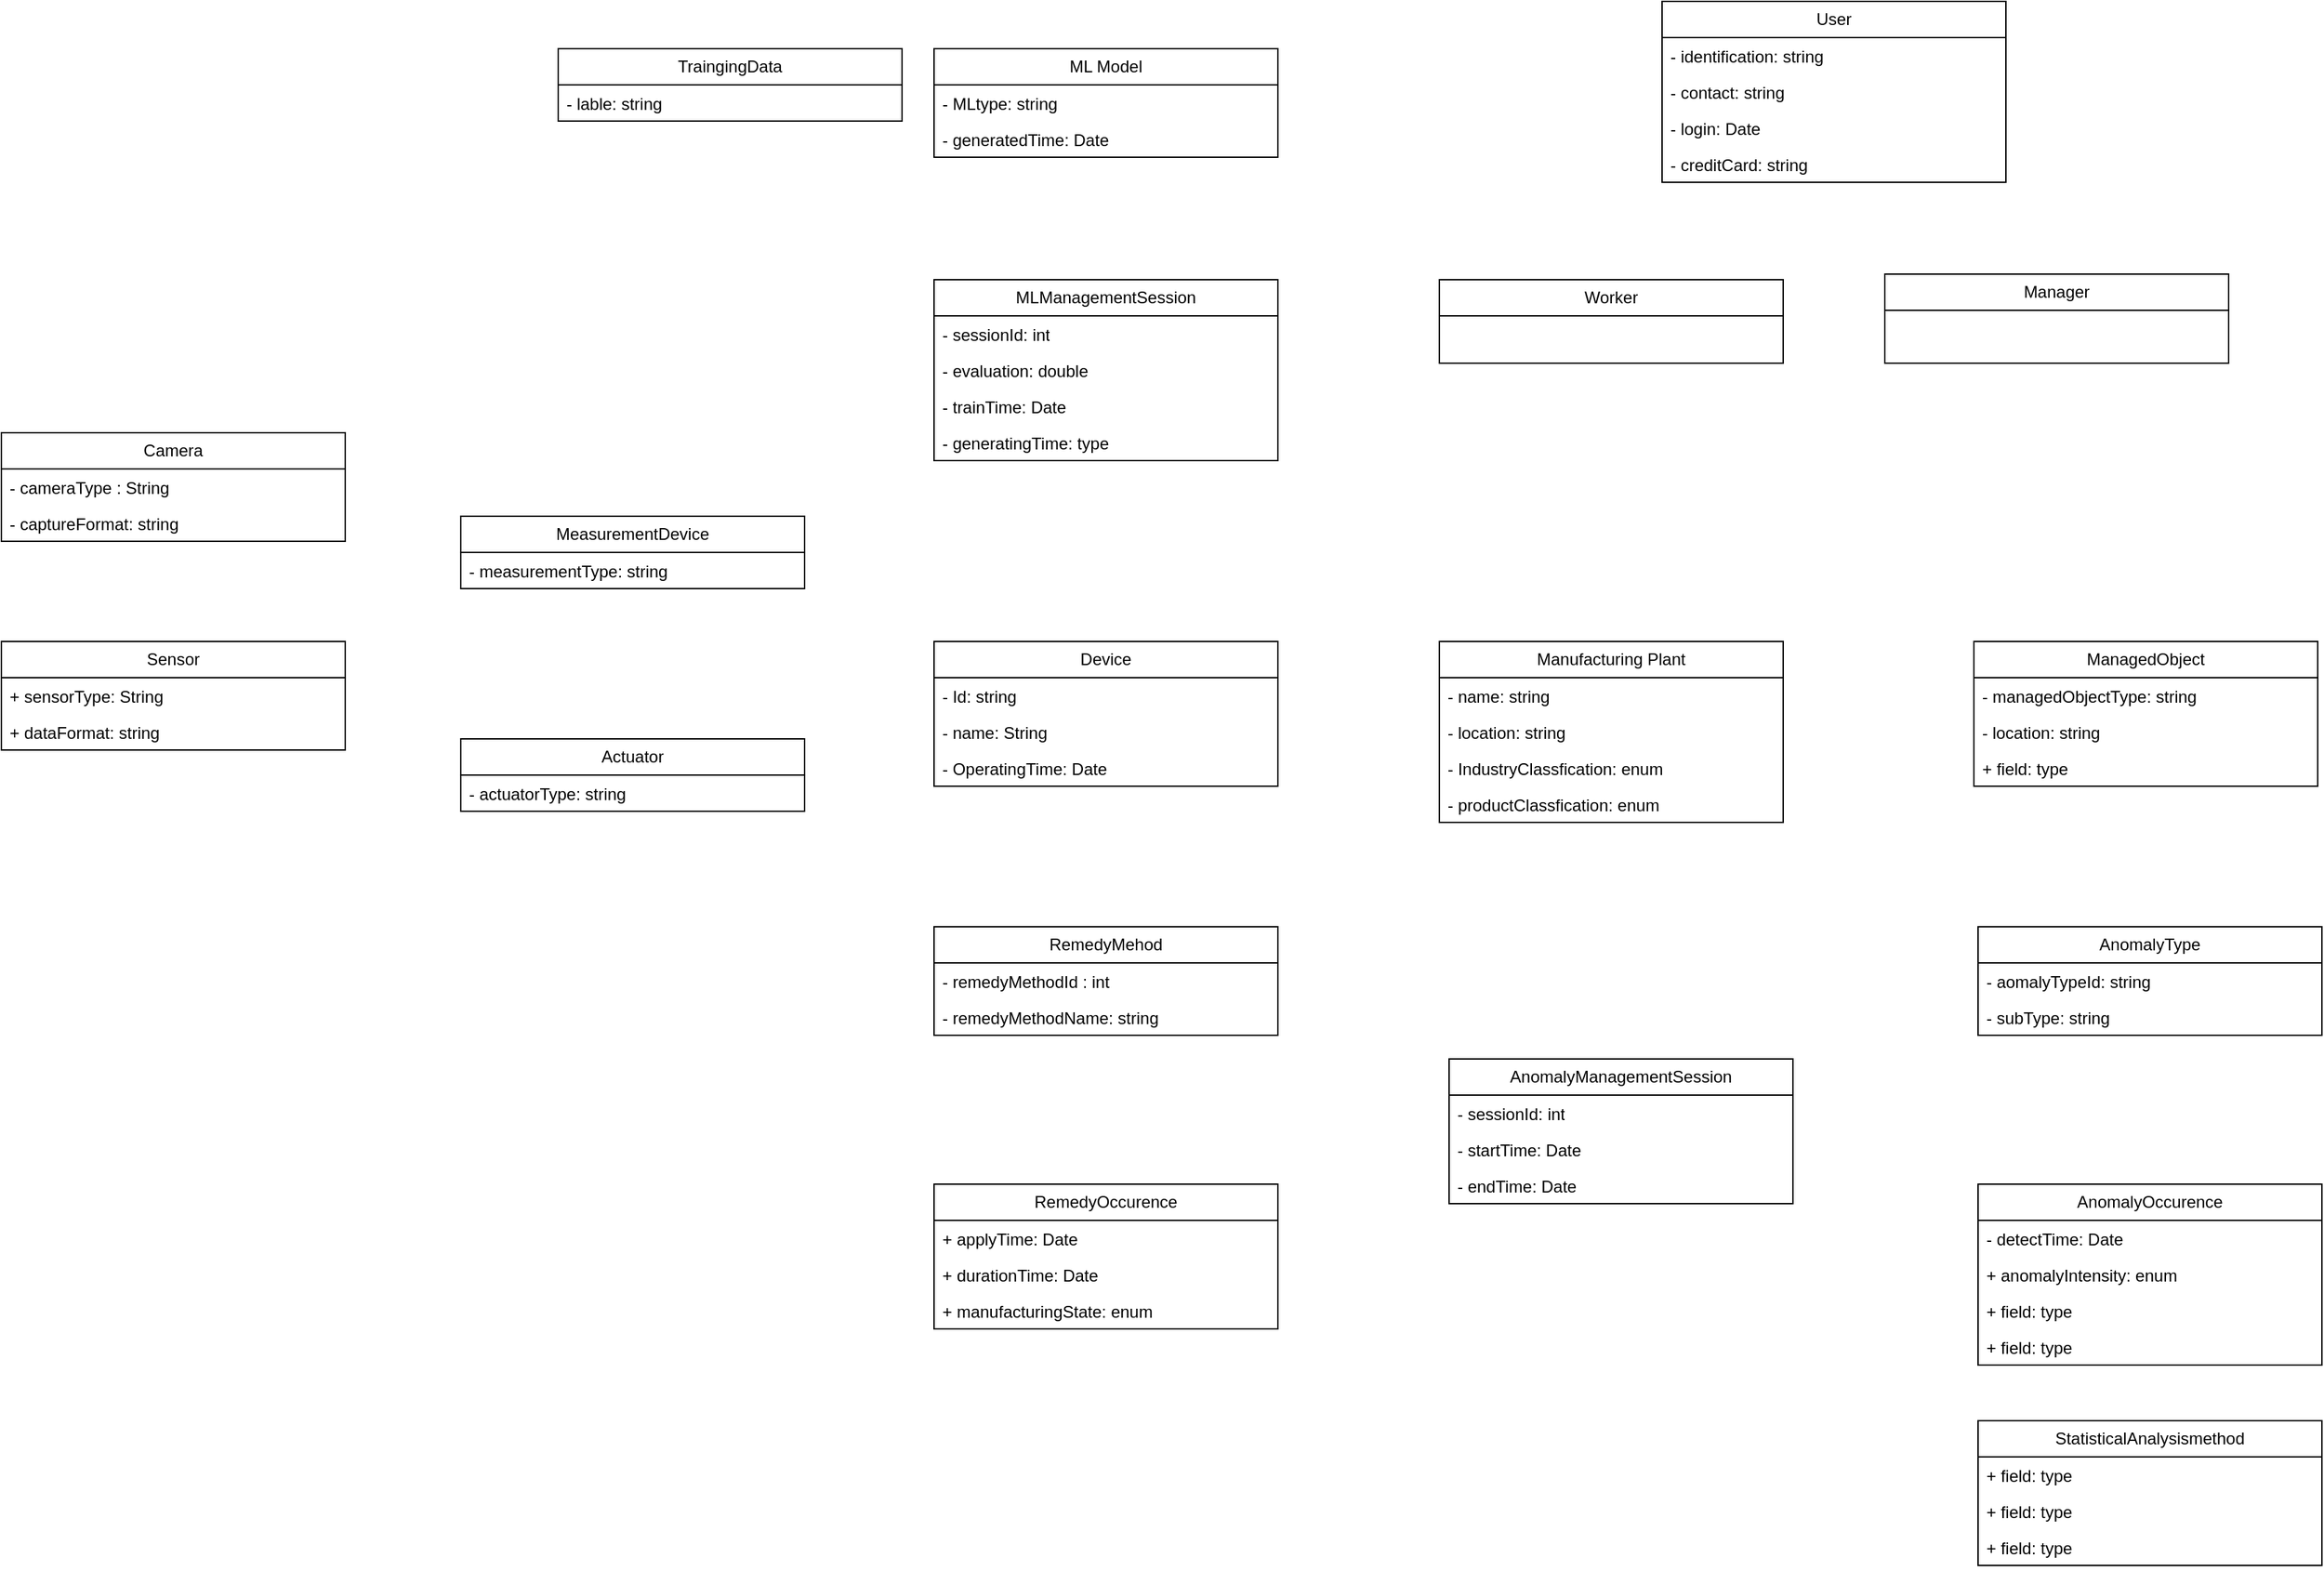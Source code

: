 <mxfile version="21.1.8" type="github">
  <diagram name="페이지-1" id="Eus2CIyO7c51uoO3_Tom">
    <mxGraphModel dx="1423" dy="1803" grid="1" gridSize="10" guides="1" tooltips="1" connect="1" arrows="1" fold="1" page="1" pageScale="1" pageWidth="827" pageHeight="1169" math="0" shadow="0">
      <root>
        <mxCell id="0" />
        <mxCell id="1" parent="0" />
        <mxCell id="gLREQ3NUGpqIkdflZNF1-84" value="Manufacturing Plant" style="swimlane;fontStyle=0;childLayout=stackLayout;horizontal=1;startSize=26;fillColor=none;horizontalStack=0;resizeParent=1;resizeParentMax=0;resizeLast=0;collapsible=1;marginBottom=0;whiteSpace=wrap;html=1;" vertex="1" parent="1">
          <mxGeometry x="343" y="380" width="247" height="130" as="geometry" />
        </mxCell>
        <mxCell id="gLREQ3NUGpqIkdflZNF1-85" value="- name: string" style="text;strokeColor=none;fillColor=none;align=left;verticalAlign=top;spacingLeft=4;spacingRight=4;overflow=hidden;rotatable=0;points=[[0,0.5],[1,0.5]];portConstraint=eastwest;whiteSpace=wrap;html=1;" vertex="1" parent="gLREQ3NUGpqIkdflZNF1-84">
          <mxGeometry y="26" width="247" height="26" as="geometry" />
        </mxCell>
        <mxCell id="gLREQ3NUGpqIkdflZNF1-86" value="- location: string" style="text;strokeColor=none;fillColor=none;align=left;verticalAlign=top;spacingLeft=4;spacingRight=4;overflow=hidden;rotatable=0;points=[[0,0.5],[1,0.5]];portConstraint=eastwest;whiteSpace=wrap;html=1;" vertex="1" parent="gLREQ3NUGpqIkdflZNF1-84">
          <mxGeometry y="52" width="247" height="26" as="geometry" />
        </mxCell>
        <mxCell id="gLREQ3NUGpqIkdflZNF1-87" value="- IndustryClassfication: enum" style="text;strokeColor=none;fillColor=none;align=left;verticalAlign=top;spacingLeft=4;spacingRight=4;overflow=hidden;rotatable=0;points=[[0,0.5],[1,0.5]];portConstraint=eastwest;whiteSpace=wrap;html=1;" vertex="1" parent="gLREQ3NUGpqIkdflZNF1-84">
          <mxGeometry y="78" width="247" height="26" as="geometry" />
        </mxCell>
        <mxCell id="gLREQ3NUGpqIkdflZNF1-175" value="- productClassfication: enum" style="text;strokeColor=none;fillColor=none;align=left;verticalAlign=top;spacingLeft=4;spacingRight=4;overflow=hidden;rotatable=0;points=[[0,0.5],[1,0.5]];portConstraint=eastwest;whiteSpace=wrap;html=1;" vertex="1" parent="gLREQ3NUGpqIkdflZNF1-84">
          <mxGeometry y="104" width="247" height="26" as="geometry" />
        </mxCell>
        <mxCell id="gLREQ3NUGpqIkdflZNF1-92" value="AnomalyManagementSession" style="swimlane;fontStyle=0;childLayout=stackLayout;horizontal=1;startSize=26;fillColor=none;horizontalStack=0;resizeParent=1;resizeParentMax=0;resizeLast=0;collapsible=1;marginBottom=0;whiteSpace=wrap;html=1;" vertex="1" parent="1">
          <mxGeometry x="350" y="680" width="247" height="104" as="geometry" />
        </mxCell>
        <mxCell id="gLREQ3NUGpqIkdflZNF1-172" value="- sessionId: int" style="text;strokeColor=none;fillColor=none;align=left;verticalAlign=top;spacingLeft=4;spacingRight=4;overflow=hidden;rotatable=0;points=[[0,0.5],[1,0.5]];portConstraint=eastwest;whiteSpace=wrap;html=1;" vertex="1" parent="gLREQ3NUGpqIkdflZNF1-92">
          <mxGeometry y="26" width="247" height="26" as="geometry" />
        </mxCell>
        <mxCell id="gLREQ3NUGpqIkdflZNF1-93" value="- startTime: Date" style="text;strokeColor=none;fillColor=none;align=left;verticalAlign=top;spacingLeft=4;spacingRight=4;overflow=hidden;rotatable=0;points=[[0,0.5],[1,0.5]];portConstraint=eastwest;whiteSpace=wrap;html=1;" vertex="1" parent="gLREQ3NUGpqIkdflZNF1-92">
          <mxGeometry y="52" width="247" height="26" as="geometry" />
        </mxCell>
        <mxCell id="gLREQ3NUGpqIkdflZNF1-94" value="- endTime: Date" style="text;strokeColor=none;fillColor=none;align=left;verticalAlign=top;spacingLeft=4;spacingRight=4;overflow=hidden;rotatable=0;points=[[0,0.5],[1,0.5]];portConstraint=eastwest;whiteSpace=wrap;html=1;" vertex="1" parent="gLREQ3NUGpqIkdflZNF1-92">
          <mxGeometry y="78" width="247" height="26" as="geometry" />
        </mxCell>
        <mxCell id="gLREQ3NUGpqIkdflZNF1-96" value="Device" style="swimlane;fontStyle=0;childLayout=stackLayout;horizontal=1;startSize=26;fillColor=none;horizontalStack=0;resizeParent=1;resizeParentMax=0;resizeLast=0;collapsible=1;marginBottom=0;whiteSpace=wrap;html=1;" vertex="1" parent="1">
          <mxGeometry x="-20" y="380" width="247" height="104" as="geometry" />
        </mxCell>
        <mxCell id="gLREQ3NUGpqIkdflZNF1-97" value="- Id: string" style="text;strokeColor=none;fillColor=none;align=left;verticalAlign=top;spacingLeft=4;spacingRight=4;overflow=hidden;rotatable=0;points=[[0,0.5],[1,0.5]];portConstraint=eastwest;whiteSpace=wrap;html=1;" vertex="1" parent="gLREQ3NUGpqIkdflZNF1-96">
          <mxGeometry y="26" width="247" height="26" as="geometry" />
        </mxCell>
        <mxCell id="gLREQ3NUGpqIkdflZNF1-98" value="- name: String" style="text;strokeColor=none;fillColor=none;align=left;verticalAlign=top;spacingLeft=4;spacingRight=4;overflow=hidden;rotatable=0;points=[[0,0.5],[1,0.5]];portConstraint=eastwest;whiteSpace=wrap;html=1;" vertex="1" parent="gLREQ3NUGpqIkdflZNF1-96">
          <mxGeometry y="52" width="247" height="26" as="geometry" />
        </mxCell>
        <mxCell id="gLREQ3NUGpqIkdflZNF1-99" value="- OperatingTime: Date" style="text;strokeColor=none;fillColor=none;align=left;verticalAlign=top;spacingLeft=4;spacingRight=4;overflow=hidden;rotatable=0;points=[[0,0.5],[1,0.5]];portConstraint=eastwest;whiteSpace=wrap;html=1;" vertex="1" parent="gLREQ3NUGpqIkdflZNF1-96">
          <mxGeometry y="78" width="247" height="26" as="geometry" />
        </mxCell>
        <mxCell id="gLREQ3NUGpqIkdflZNF1-100" value="MeasurementDevice" style="swimlane;fontStyle=0;childLayout=stackLayout;horizontal=1;startSize=26;fillColor=none;horizontalStack=0;resizeParent=1;resizeParentMax=0;resizeLast=0;collapsible=1;marginBottom=0;whiteSpace=wrap;html=1;" vertex="1" parent="1">
          <mxGeometry x="-360" y="290" width="247" height="52" as="geometry" />
        </mxCell>
        <mxCell id="gLREQ3NUGpqIkdflZNF1-101" value="- measurementType: string" style="text;strokeColor=none;fillColor=none;align=left;verticalAlign=top;spacingLeft=4;spacingRight=4;overflow=hidden;rotatable=0;points=[[0,0.5],[1,0.5]];portConstraint=eastwest;whiteSpace=wrap;html=1;" vertex="1" parent="gLREQ3NUGpqIkdflZNF1-100">
          <mxGeometry y="26" width="247" height="26" as="geometry" />
        </mxCell>
        <mxCell id="gLREQ3NUGpqIkdflZNF1-104" value="Actuator" style="swimlane;fontStyle=0;childLayout=stackLayout;horizontal=1;startSize=26;fillColor=none;horizontalStack=0;resizeParent=1;resizeParentMax=0;resizeLast=0;collapsible=1;marginBottom=0;whiteSpace=wrap;html=1;" vertex="1" parent="1">
          <mxGeometry x="-360" y="450" width="247" height="52" as="geometry" />
        </mxCell>
        <mxCell id="gLREQ3NUGpqIkdflZNF1-105" value="- actuatorType: string" style="text;strokeColor=none;fillColor=none;align=left;verticalAlign=top;spacingLeft=4;spacingRight=4;overflow=hidden;rotatable=0;points=[[0,0.5],[1,0.5]];portConstraint=eastwest;whiteSpace=wrap;html=1;" vertex="1" parent="gLREQ3NUGpqIkdflZNF1-104">
          <mxGeometry y="26" width="247" height="26" as="geometry" />
        </mxCell>
        <mxCell id="gLREQ3NUGpqIkdflZNF1-108" value="Camera" style="swimlane;fontStyle=0;childLayout=stackLayout;horizontal=1;startSize=26;fillColor=none;horizontalStack=0;resizeParent=1;resizeParentMax=0;resizeLast=0;collapsible=1;marginBottom=0;whiteSpace=wrap;html=1;" vertex="1" parent="1">
          <mxGeometry x="-690" y="230" width="247" height="78" as="geometry" />
        </mxCell>
        <mxCell id="gLREQ3NUGpqIkdflZNF1-109" value="- cameraType : String" style="text;strokeColor=none;fillColor=none;align=left;verticalAlign=top;spacingLeft=4;spacingRight=4;overflow=hidden;rotatable=0;points=[[0,0.5],[1,0.5]];portConstraint=eastwest;whiteSpace=wrap;html=1;" vertex="1" parent="gLREQ3NUGpqIkdflZNF1-108">
          <mxGeometry y="26" width="247" height="26" as="geometry" />
        </mxCell>
        <mxCell id="gLREQ3NUGpqIkdflZNF1-110" value="- captureFormat: string" style="text;strokeColor=none;fillColor=none;align=left;verticalAlign=top;spacingLeft=4;spacingRight=4;overflow=hidden;rotatable=0;points=[[0,0.5],[1,0.5]];portConstraint=eastwest;whiteSpace=wrap;html=1;" vertex="1" parent="gLREQ3NUGpqIkdflZNF1-108">
          <mxGeometry y="52" width="247" height="26" as="geometry" />
        </mxCell>
        <mxCell id="gLREQ3NUGpqIkdflZNF1-112" value="Sensor" style="swimlane;fontStyle=0;childLayout=stackLayout;horizontal=1;startSize=26;fillColor=none;horizontalStack=0;resizeParent=1;resizeParentMax=0;resizeLast=0;collapsible=1;marginBottom=0;whiteSpace=wrap;html=1;" vertex="1" parent="1">
          <mxGeometry x="-690" y="380" width="247" height="78" as="geometry" />
        </mxCell>
        <mxCell id="gLREQ3NUGpqIkdflZNF1-113" value="+ sensorType: String" style="text;strokeColor=none;fillColor=none;align=left;verticalAlign=top;spacingLeft=4;spacingRight=4;overflow=hidden;rotatable=0;points=[[0,0.5],[1,0.5]];portConstraint=eastwest;whiteSpace=wrap;html=1;" vertex="1" parent="gLREQ3NUGpqIkdflZNF1-112">
          <mxGeometry y="26" width="247" height="26" as="geometry" />
        </mxCell>
        <mxCell id="gLREQ3NUGpqIkdflZNF1-115" value="+ dataFormat: string" style="text;strokeColor=none;fillColor=none;align=left;verticalAlign=top;spacingLeft=4;spacingRight=4;overflow=hidden;rotatable=0;points=[[0,0.5],[1,0.5]];portConstraint=eastwest;whiteSpace=wrap;html=1;" vertex="1" parent="gLREQ3NUGpqIkdflZNF1-112">
          <mxGeometry y="52" width="247" height="26" as="geometry" />
        </mxCell>
        <mxCell id="gLREQ3NUGpqIkdflZNF1-116" value="AnomalyType" style="swimlane;fontStyle=0;childLayout=stackLayout;horizontal=1;startSize=26;fillColor=none;horizontalStack=0;resizeParent=1;resizeParentMax=0;resizeLast=0;collapsible=1;marginBottom=0;whiteSpace=wrap;html=1;" vertex="1" parent="1">
          <mxGeometry x="730" y="585" width="247" height="78" as="geometry" />
        </mxCell>
        <mxCell id="gLREQ3NUGpqIkdflZNF1-117" value="- aomalyTypeId: string" style="text;strokeColor=none;fillColor=none;align=left;verticalAlign=top;spacingLeft=4;spacingRight=4;overflow=hidden;rotatable=0;points=[[0,0.5],[1,0.5]];portConstraint=eastwest;whiteSpace=wrap;html=1;" vertex="1" parent="gLREQ3NUGpqIkdflZNF1-116">
          <mxGeometry y="26" width="247" height="26" as="geometry" />
        </mxCell>
        <mxCell id="gLREQ3NUGpqIkdflZNF1-118" value="- subType: string" style="text;strokeColor=none;fillColor=none;align=left;verticalAlign=top;spacingLeft=4;spacingRight=4;overflow=hidden;rotatable=0;points=[[0,0.5],[1,0.5]];portConstraint=eastwest;whiteSpace=wrap;html=1;" vertex="1" parent="gLREQ3NUGpqIkdflZNF1-116">
          <mxGeometry y="52" width="247" height="26" as="geometry" />
        </mxCell>
        <mxCell id="gLREQ3NUGpqIkdflZNF1-120" value="AnomalyOccurence" style="swimlane;fontStyle=0;childLayout=stackLayout;horizontal=1;startSize=26;fillColor=none;horizontalStack=0;resizeParent=1;resizeParentMax=0;resizeLast=0;collapsible=1;marginBottom=0;whiteSpace=wrap;html=1;" vertex="1" parent="1">
          <mxGeometry x="730" y="770" width="247" height="130" as="geometry" />
        </mxCell>
        <mxCell id="gLREQ3NUGpqIkdflZNF1-173" value="- detectTime: Date" style="text;strokeColor=none;fillColor=none;align=left;verticalAlign=top;spacingLeft=4;spacingRight=4;overflow=hidden;rotatable=0;points=[[0,0.5],[1,0.5]];portConstraint=eastwest;whiteSpace=wrap;html=1;" vertex="1" parent="gLREQ3NUGpqIkdflZNF1-120">
          <mxGeometry y="26" width="247" height="26" as="geometry" />
        </mxCell>
        <mxCell id="gLREQ3NUGpqIkdflZNF1-121" value="+ anomalyIntensity: enum" style="text;strokeColor=none;fillColor=none;align=left;verticalAlign=top;spacingLeft=4;spacingRight=4;overflow=hidden;rotatable=0;points=[[0,0.5],[1,0.5]];portConstraint=eastwest;whiteSpace=wrap;html=1;" vertex="1" parent="gLREQ3NUGpqIkdflZNF1-120">
          <mxGeometry y="52" width="247" height="26" as="geometry" />
        </mxCell>
        <mxCell id="gLREQ3NUGpqIkdflZNF1-122" value="+ field: type" style="text;strokeColor=none;fillColor=none;align=left;verticalAlign=top;spacingLeft=4;spacingRight=4;overflow=hidden;rotatable=0;points=[[0,0.5],[1,0.5]];portConstraint=eastwest;whiteSpace=wrap;html=1;" vertex="1" parent="gLREQ3NUGpqIkdflZNF1-120">
          <mxGeometry y="78" width="247" height="26" as="geometry" />
        </mxCell>
        <mxCell id="gLREQ3NUGpqIkdflZNF1-123" value="+ field: type" style="text;strokeColor=none;fillColor=none;align=left;verticalAlign=top;spacingLeft=4;spacingRight=4;overflow=hidden;rotatable=0;points=[[0,0.5],[1,0.5]];portConstraint=eastwest;whiteSpace=wrap;html=1;" vertex="1" parent="gLREQ3NUGpqIkdflZNF1-120">
          <mxGeometry y="104" width="247" height="26" as="geometry" />
        </mxCell>
        <mxCell id="gLREQ3NUGpqIkdflZNF1-125" value="RemedyOccurence" style="swimlane;fontStyle=0;childLayout=stackLayout;horizontal=1;startSize=26;fillColor=none;horizontalStack=0;resizeParent=1;resizeParentMax=0;resizeLast=0;collapsible=1;marginBottom=0;whiteSpace=wrap;html=1;" vertex="1" parent="1">
          <mxGeometry x="-20" y="770" width="247" height="104" as="geometry" />
        </mxCell>
        <mxCell id="gLREQ3NUGpqIkdflZNF1-126" value="+ applyTime: Date" style="text;strokeColor=none;fillColor=none;align=left;verticalAlign=top;spacingLeft=4;spacingRight=4;overflow=hidden;rotatable=0;points=[[0,0.5],[1,0.5]];portConstraint=eastwest;whiteSpace=wrap;html=1;" vertex="1" parent="gLREQ3NUGpqIkdflZNF1-125">
          <mxGeometry y="26" width="247" height="26" as="geometry" />
        </mxCell>
        <mxCell id="gLREQ3NUGpqIkdflZNF1-178" value="+ durationTime: Date" style="text;strokeColor=none;fillColor=none;align=left;verticalAlign=top;spacingLeft=4;spacingRight=4;overflow=hidden;rotatable=0;points=[[0,0.5],[1,0.5]];portConstraint=eastwest;whiteSpace=wrap;html=1;" vertex="1" parent="gLREQ3NUGpqIkdflZNF1-125">
          <mxGeometry y="52" width="247" height="26" as="geometry" />
        </mxCell>
        <mxCell id="gLREQ3NUGpqIkdflZNF1-127" value="+ manufacturingState: enum" style="text;strokeColor=none;fillColor=none;align=left;verticalAlign=top;spacingLeft=4;spacingRight=4;overflow=hidden;rotatable=0;points=[[0,0.5],[1,0.5]];portConstraint=eastwest;whiteSpace=wrap;html=1;" vertex="1" parent="gLREQ3NUGpqIkdflZNF1-125">
          <mxGeometry y="78" width="247" height="26" as="geometry" />
        </mxCell>
        <mxCell id="gLREQ3NUGpqIkdflZNF1-129" value="RemedyMehod" style="swimlane;fontStyle=0;childLayout=stackLayout;horizontal=1;startSize=26;fillColor=none;horizontalStack=0;resizeParent=1;resizeParentMax=0;resizeLast=0;collapsible=1;marginBottom=0;whiteSpace=wrap;html=1;" vertex="1" parent="1">
          <mxGeometry x="-20" y="585" width="247" height="78" as="geometry" />
        </mxCell>
        <mxCell id="gLREQ3NUGpqIkdflZNF1-130" value="- remedyMethodId : int" style="text;strokeColor=none;fillColor=none;align=left;verticalAlign=top;spacingLeft=4;spacingRight=4;overflow=hidden;rotatable=0;points=[[0,0.5],[1,0.5]];portConstraint=eastwest;whiteSpace=wrap;html=1;" vertex="1" parent="gLREQ3NUGpqIkdflZNF1-129">
          <mxGeometry y="26" width="247" height="26" as="geometry" />
        </mxCell>
        <mxCell id="gLREQ3NUGpqIkdflZNF1-131" value="- remedyMethodName: string" style="text;strokeColor=none;fillColor=none;align=left;verticalAlign=top;spacingLeft=4;spacingRight=4;overflow=hidden;rotatable=0;points=[[0,0.5],[1,0.5]];portConstraint=eastwest;whiteSpace=wrap;html=1;" vertex="1" parent="gLREQ3NUGpqIkdflZNF1-129">
          <mxGeometry y="52" width="247" height="26" as="geometry" />
        </mxCell>
        <mxCell id="gLREQ3NUGpqIkdflZNF1-134" value="Worker" style="swimlane;fontStyle=0;childLayout=stackLayout;horizontal=1;startSize=26;fillColor=none;horizontalStack=0;resizeParent=1;resizeParentMax=0;resizeLast=0;collapsible=1;marginBottom=0;whiteSpace=wrap;html=1;" vertex="1" parent="1">
          <mxGeometry x="343" y="120" width="247" height="60" as="geometry" />
        </mxCell>
        <mxCell id="gLREQ3NUGpqIkdflZNF1-138" value="Manager" style="swimlane;fontStyle=0;childLayout=stackLayout;horizontal=1;startSize=26;fillColor=none;horizontalStack=0;resizeParent=1;resizeParentMax=0;resizeLast=0;collapsible=1;marginBottom=0;whiteSpace=wrap;html=1;" vertex="1" parent="1">
          <mxGeometry x="663" y="116" width="247" height="64" as="geometry" />
        </mxCell>
        <mxCell id="gLREQ3NUGpqIkdflZNF1-142" value="User" style="swimlane;fontStyle=0;childLayout=stackLayout;horizontal=1;startSize=26;fillColor=none;horizontalStack=0;resizeParent=1;resizeParentMax=0;resizeLast=0;collapsible=1;marginBottom=0;whiteSpace=wrap;html=1;" vertex="1" parent="1">
          <mxGeometry x="503" y="-80" width="247" height="130" as="geometry" />
        </mxCell>
        <mxCell id="gLREQ3NUGpqIkdflZNF1-143" value="- identification: string" style="text;strokeColor=none;fillColor=none;align=left;verticalAlign=top;spacingLeft=4;spacingRight=4;overflow=hidden;rotatable=0;points=[[0,0.5],[1,0.5]];portConstraint=eastwest;whiteSpace=wrap;html=1;" vertex="1" parent="gLREQ3NUGpqIkdflZNF1-142">
          <mxGeometry y="26" width="247" height="26" as="geometry" />
        </mxCell>
        <mxCell id="gLREQ3NUGpqIkdflZNF1-144" value="- contact: string" style="text;strokeColor=none;fillColor=none;align=left;verticalAlign=top;spacingLeft=4;spacingRight=4;overflow=hidden;rotatable=0;points=[[0,0.5],[1,0.5]];portConstraint=eastwest;whiteSpace=wrap;html=1;" vertex="1" parent="gLREQ3NUGpqIkdflZNF1-142">
          <mxGeometry y="52" width="247" height="26" as="geometry" />
        </mxCell>
        <mxCell id="gLREQ3NUGpqIkdflZNF1-145" value="- login: Date" style="text;strokeColor=none;fillColor=none;align=left;verticalAlign=top;spacingLeft=4;spacingRight=4;overflow=hidden;rotatable=0;points=[[0,0.5],[1,0.5]];portConstraint=eastwest;whiteSpace=wrap;html=1;" vertex="1" parent="gLREQ3NUGpqIkdflZNF1-142">
          <mxGeometry y="78" width="247" height="26" as="geometry" />
        </mxCell>
        <mxCell id="gLREQ3NUGpqIkdflZNF1-176" value="- creditCard: string" style="text;strokeColor=none;fillColor=none;align=left;verticalAlign=top;spacingLeft=4;spacingRight=4;overflow=hidden;rotatable=0;points=[[0,0.5],[1,0.5]];portConstraint=eastwest;whiteSpace=wrap;html=1;" vertex="1" parent="gLREQ3NUGpqIkdflZNF1-142">
          <mxGeometry y="104" width="247" height="26" as="geometry" />
        </mxCell>
        <mxCell id="gLREQ3NUGpqIkdflZNF1-146" value="ManagedObject" style="swimlane;fontStyle=0;childLayout=stackLayout;horizontal=1;startSize=26;fillColor=none;horizontalStack=0;resizeParent=1;resizeParentMax=0;resizeLast=0;collapsible=1;marginBottom=0;whiteSpace=wrap;html=1;" vertex="1" parent="1">
          <mxGeometry x="727" y="380" width="247" height="104" as="geometry" />
        </mxCell>
        <mxCell id="gLREQ3NUGpqIkdflZNF1-147" value="- managedObjectType: string" style="text;strokeColor=none;fillColor=none;align=left;verticalAlign=top;spacingLeft=4;spacingRight=4;overflow=hidden;rotatable=0;points=[[0,0.5],[1,0.5]];portConstraint=eastwest;whiteSpace=wrap;html=1;" vertex="1" parent="gLREQ3NUGpqIkdflZNF1-146">
          <mxGeometry y="26" width="247" height="26" as="geometry" />
        </mxCell>
        <mxCell id="gLREQ3NUGpqIkdflZNF1-148" value="- location: string" style="text;strokeColor=none;fillColor=none;align=left;verticalAlign=top;spacingLeft=4;spacingRight=4;overflow=hidden;rotatable=0;points=[[0,0.5],[1,0.5]];portConstraint=eastwest;whiteSpace=wrap;html=1;" vertex="1" parent="gLREQ3NUGpqIkdflZNF1-146">
          <mxGeometry y="52" width="247" height="26" as="geometry" />
        </mxCell>
        <mxCell id="gLREQ3NUGpqIkdflZNF1-149" value="+ field: type" style="text;strokeColor=none;fillColor=none;align=left;verticalAlign=top;spacingLeft=4;spacingRight=4;overflow=hidden;rotatable=0;points=[[0,0.5],[1,0.5]];portConstraint=eastwest;whiteSpace=wrap;html=1;" vertex="1" parent="gLREQ3NUGpqIkdflZNF1-146">
          <mxGeometry y="78" width="247" height="26" as="geometry" />
        </mxCell>
        <mxCell id="gLREQ3NUGpqIkdflZNF1-154" value="MLManagementSession" style="swimlane;fontStyle=0;childLayout=stackLayout;horizontal=1;startSize=26;fillColor=none;horizontalStack=0;resizeParent=1;resizeParentMax=0;resizeLast=0;collapsible=1;marginBottom=0;whiteSpace=wrap;html=1;" vertex="1" parent="1">
          <mxGeometry x="-20" y="120" width="247" height="130" as="geometry" />
        </mxCell>
        <mxCell id="gLREQ3NUGpqIkdflZNF1-180" value="- sessionId: int" style="text;strokeColor=none;fillColor=none;align=left;verticalAlign=top;spacingLeft=4;spacingRight=4;overflow=hidden;rotatable=0;points=[[0,0.5],[1,0.5]];portConstraint=eastwest;whiteSpace=wrap;html=1;" vertex="1" parent="gLREQ3NUGpqIkdflZNF1-154">
          <mxGeometry y="26" width="247" height="26" as="geometry" />
        </mxCell>
        <mxCell id="gLREQ3NUGpqIkdflZNF1-155" value="- evaluation: double" style="text;strokeColor=none;fillColor=none;align=left;verticalAlign=top;spacingLeft=4;spacingRight=4;overflow=hidden;rotatable=0;points=[[0,0.5],[1,0.5]];portConstraint=eastwest;whiteSpace=wrap;html=1;" vertex="1" parent="gLREQ3NUGpqIkdflZNF1-154">
          <mxGeometry y="52" width="247" height="26" as="geometry" />
        </mxCell>
        <mxCell id="gLREQ3NUGpqIkdflZNF1-156" value="- trainTime: Date" style="text;strokeColor=none;fillColor=none;align=left;verticalAlign=top;spacingLeft=4;spacingRight=4;overflow=hidden;rotatable=0;points=[[0,0.5],[1,0.5]];portConstraint=eastwest;whiteSpace=wrap;html=1;" vertex="1" parent="gLREQ3NUGpqIkdflZNF1-154">
          <mxGeometry y="78" width="247" height="26" as="geometry" />
        </mxCell>
        <mxCell id="gLREQ3NUGpqIkdflZNF1-157" value="- generatingTime: type" style="text;strokeColor=none;fillColor=none;align=left;verticalAlign=top;spacingLeft=4;spacingRight=4;overflow=hidden;rotatable=0;points=[[0,0.5],[1,0.5]];portConstraint=eastwest;whiteSpace=wrap;html=1;" vertex="1" parent="gLREQ3NUGpqIkdflZNF1-154">
          <mxGeometry y="104" width="247" height="26" as="geometry" />
        </mxCell>
        <mxCell id="gLREQ3NUGpqIkdflZNF1-159" value="ML Model" style="swimlane;fontStyle=0;childLayout=stackLayout;horizontal=1;startSize=26;fillColor=none;horizontalStack=0;resizeParent=1;resizeParentMax=0;resizeLast=0;collapsible=1;marginBottom=0;whiteSpace=wrap;html=1;" vertex="1" parent="1">
          <mxGeometry x="-20" y="-46" width="247" height="78" as="geometry" />
        </mxCell>
        <mxCell id="gLREQ3NUGpqIkdflZNF1-160" value="- MLtype: string" style="text;strokeColor=none;fillColor=none;align=left;verticalAlign=top;spacingLeft=4;spacingRight=4;overflow=hidden;rotatable=0;points=[[0,0.5],[1,0.5]];portConstraint=eastwest;whiteSpace=wrap;html=1;" vertex="1" parent="gLREQ3NUGpqIkdflZNF1-159">
          <mxGeometry y="26" width="247" height="26" as="geometry" />
        </mxCell>
        <mxCell id="gLREQ3NUGpqIkdflZNF1-179" value="- generatedTime: Date" style="text;strokeColor=none;fillColor=none;align=left;verticalAlign=top;spacingLeft=4;spacingRight=4;overflow=hidden;rotatable=0;points=[[0,0.5],[1,0.5]];portConstraint=eastwest;whiteSpace=wrap;html=1;" vertex="1" parent="gLREQ3NUGpqIkdflZNF1-159">
          <mxGeometry y="52" width="247" height="26" as="geometry" />
        </mxCell>
        <mxCell id="gLREQ3NUGpqIkdflZNF1-163" value="StatisticalAnalysismethod" style="swimlane;fontStyle=0;childLayout=stackLayout;horizontal=1;startSize=26;fillColor=none;horizontalStack=0;resizeParent=1;resizeParentMax=0;resizeLast=0;collapsible=1;marginBottom=0;whiteSpace=wrap;html=1;" vertex="1" parent="1">
          <mxGeometry x="730" y="940" width="247" height="104" as="geometry" />
        </mxCell>
        <mxCell id="gLREQ3NUGpqIkdflZNF1-164" value="+ field: type" style="text;strokeColor=none;fillColor=none;align=left;verticalAlign=top;spacingLeft=4;spacingRight=4;overflow=hidden;rotatable=0;points=[[0,0.5],[1,0.5]];portConstraint=eastwest;whiteSpace=wrap;html=1;" vertex="1" parent="gLREQ3NUGpqIkdflZNF1-163">
          <mxGeometry y="26" width="247" height="26" as="geometry" />
        </mxCell>
        <mxCell id="gLREQ3NUGpqIkdflZNF1-165" value="+ field: type" style="text;strokeColor=none;fillColor=none;align=left;verticalAlign=top;spacingLeft=4;spacingRight=4;overflow=hidden;rotatable=0;points=[[0,0.5],[1,0.5]];portConstraint=eastwest;whiteSpace=wrap;html=1;" vertex="1" parent="gLREQ3NUGpqIkdflZNF1-163">
          <mxGeometry y="52" width="247" height="26" as="geometry" />
        </mxCell>
        <mxCell id="gLREQ3NUGpqIkdflZNF1-166" value="+ field: type" style="text;strokeColor=none;fillColor=none;align=left;verticalAlign=top;spacingLeft=4;spacingRight=4;overflow=hidden;rotatable=0;points=[[0,0.5],[1,0.5]];portConstraint=eastwest;whiteSpace=wrap;html=1;" vertex="1" parent="gLREQ3NUGpqIkdflZNF1-163">
          <mxGeometry y="78" width="247" height="26" as="geometry" />
        </mxCell>
        <mxCell id="gLREQ3NUGpqIkdflZNF1-167" value="TraingingData" style="swimlane;fontStyle=0;childLayout=stackLayout;horizontal=1;startSize=26;fillColor=none;horizontalStack=0;resizeParent=1;resizeParentMax=0;resizeLast=0;collapsible=1;marginBottom=0;whiteSpace=wrap;html=1;" vertex="1" parent="1">
          <mxGeometry x="-290" y="-46" width="247" height="52" as="geometry" />
        </mxCell>
        <mxCell id="gLREQ3NUGpqIkdflZNF1-168" value="- lable: string" style="text;strokeColor=none;fillColor=none;align=left;verticalAlign=top;spacingLeft=4;spacingRight=4;overflow=hidden;rotatable=0;points=[[0,0.5],[1,0.5]];portConstraint=eastwest;whiteSpace=wrap;html=1;" vertex="1" parent="gLREQ3NUGpqIkdflZNF1-167">
          <mxGeometry y="26" width="247" height="26" as="geometry" />
        </mxCell>
      </root>
    </mxGraphModel>
  </diagram>
</mxfile>
